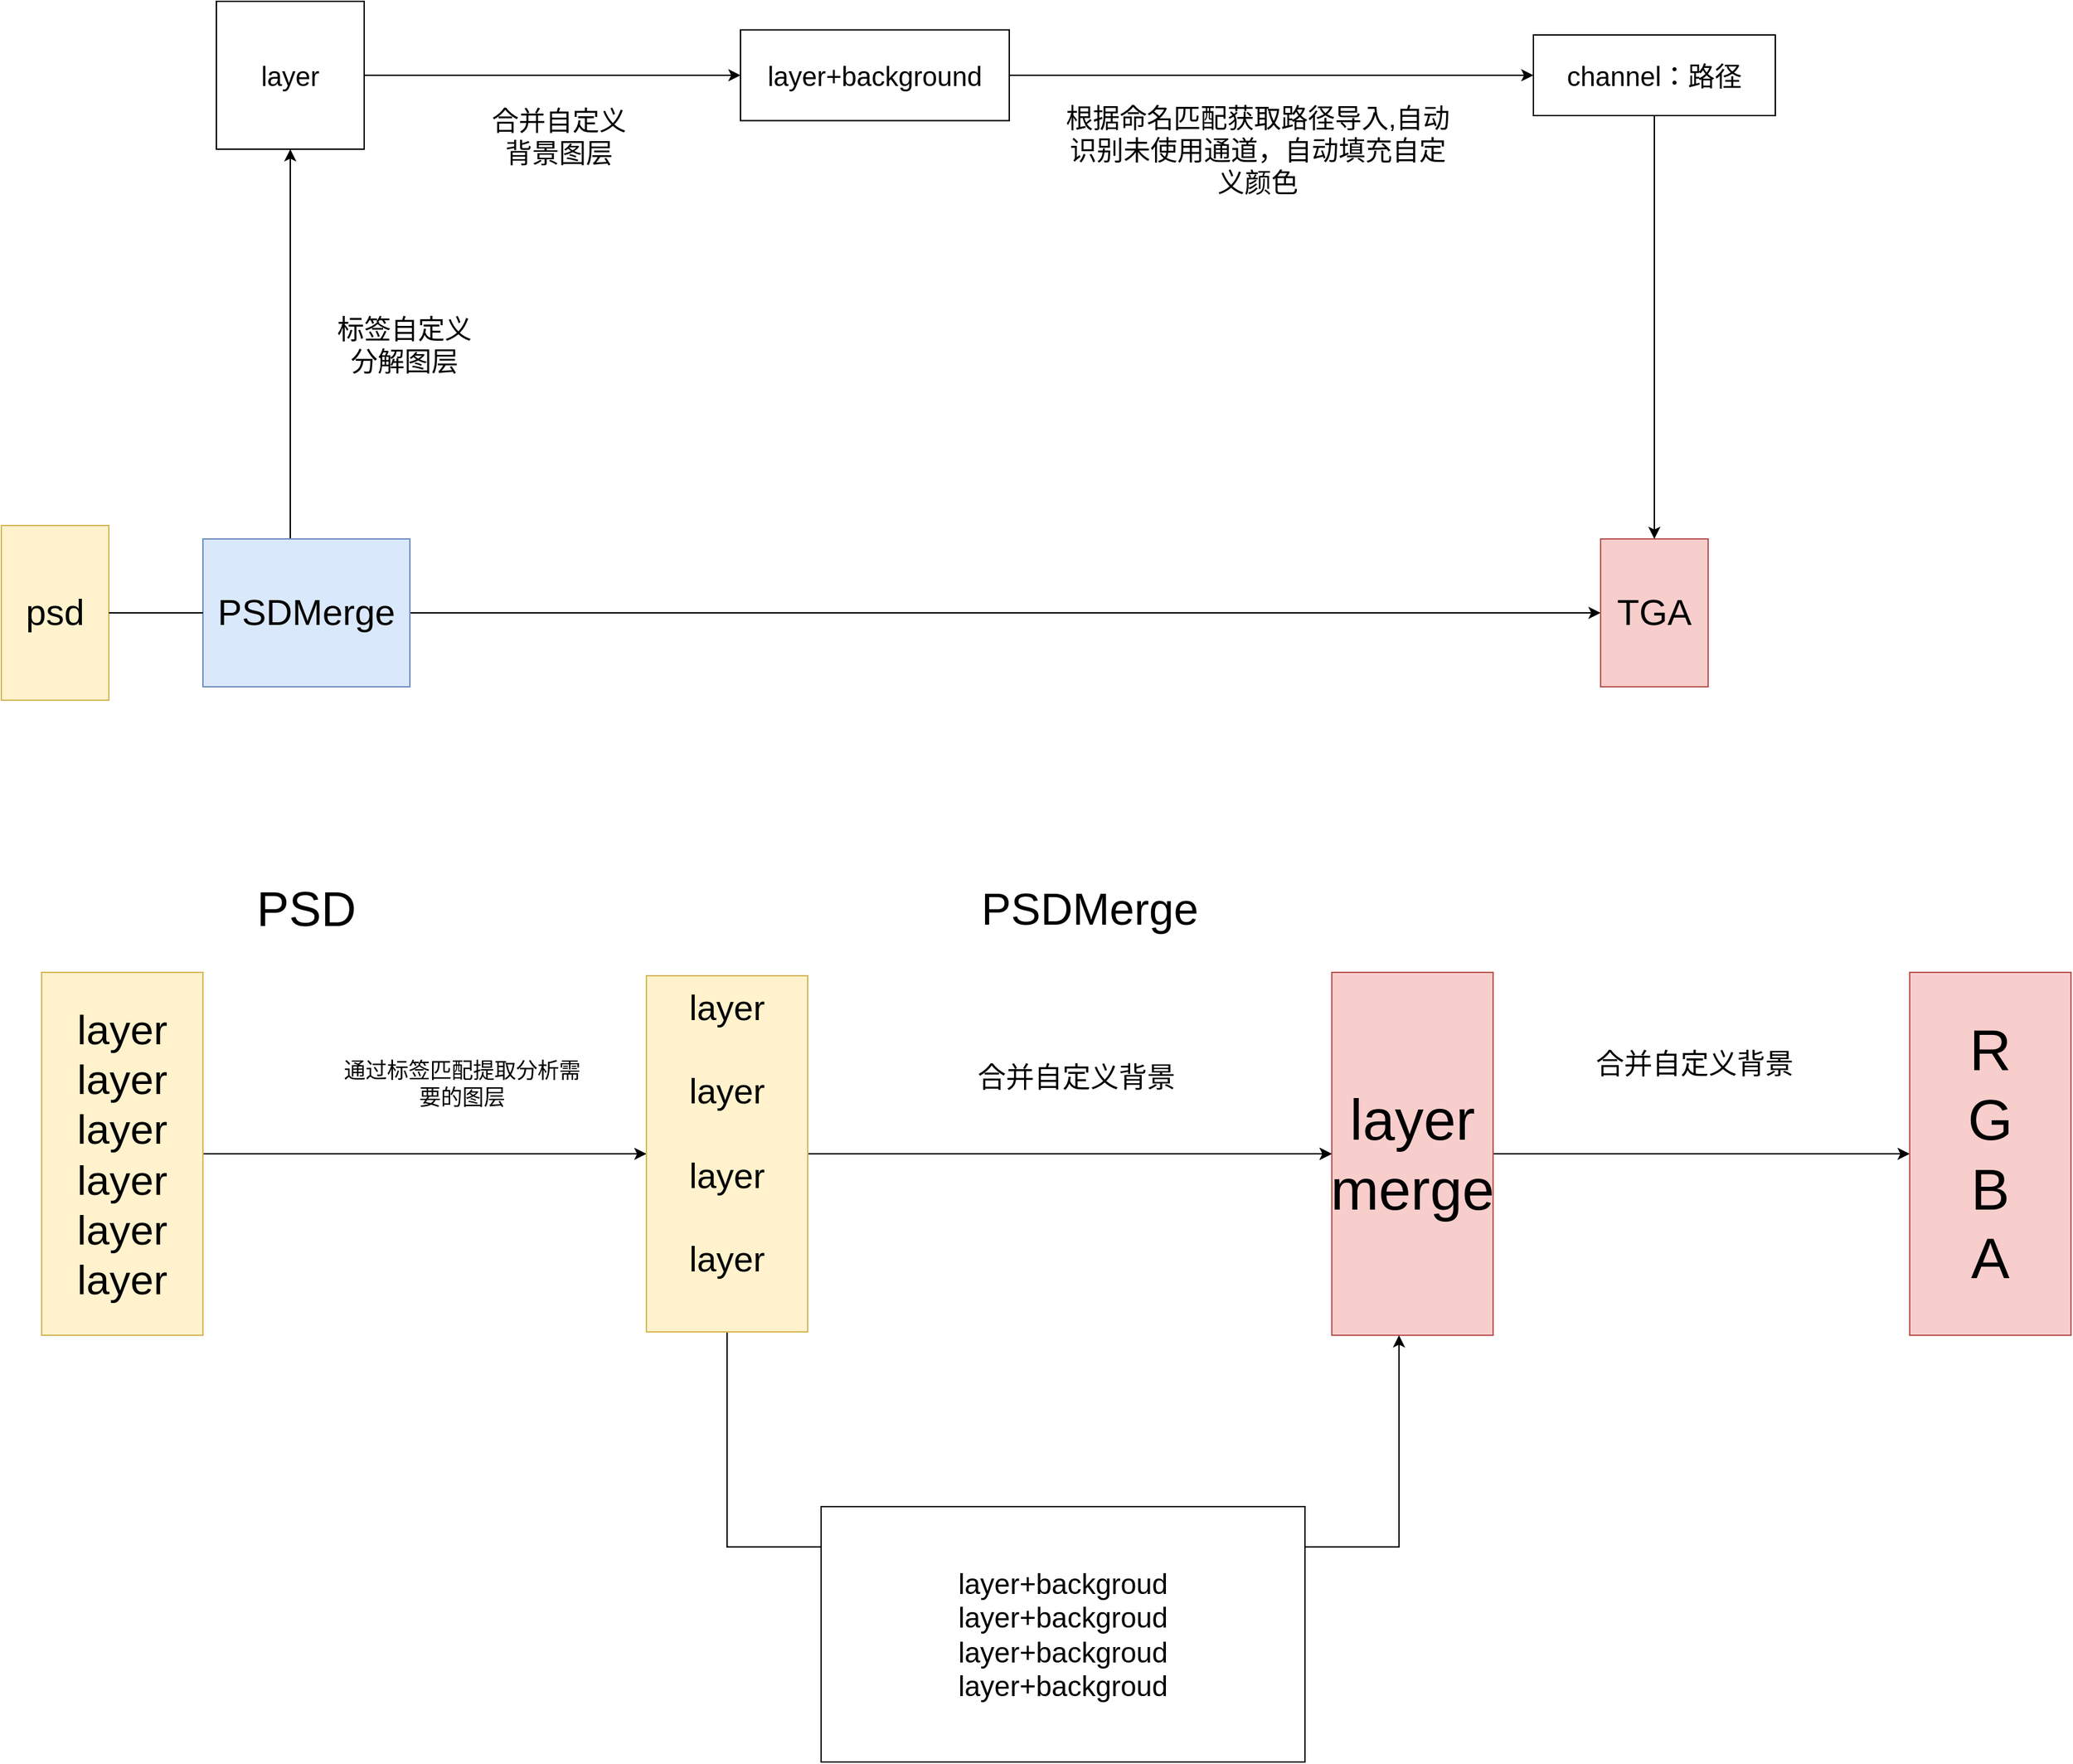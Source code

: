 <mxfile version="15.0.4" type="github">
  <diagram id="93_Bs8N4YodfvVKXteZS" name="Page-1">
    <mxGraphModel dx="2062" dy="2301" grid="1" gridSize="10" guides="1" tooltips="1" connect="1" arrows="1" fold="1" page="1" pageScale="1" pageWidth="827" pageHeight="1169" math="0" shadow="0">
      <root>
        <mxCell id="0" />
        <mxCell id="1" parent="0" />
        <mxCell id="5oufXFCGCwDxm2F9Dz2W-2" style="edgeStyle=orthogonalEdgeStyle;rounded=0;orthogonalLoop=1;jettySize=auto;html=1;fontSize=27;entryX=0;entryY=0.5;entryDx=0;entryDy=0;startArrow=none;" parent="1" source="hCK951nmDmDhMP2uMdvc-3" target="hCK951nmDmDhMP2uMdvc-1" edge="1">
          <mxGeometry relative="1" as="geometry">
            <mxPoint x="230" y="415" as="targetPoint" />
          </mxGeometry>
        </mxCell>
        <mxCell id="hCK951nmDmDhMP2uMdvc-7" style="edgeStyle=orthogonalEdgeStyle;rounded=0;orthogonalLoop=1;jettySize=auto;html=1;fontSize=20;" parent="1" source="5oufXFCGCwDxm2F9Dz2W-1" target="hCK951nmDmDhMP2uMdvc-6" edge="1">
          <mxGeometry relative="1" as="geometry" />
        </mxCell>
        <mxCell id="5oufXFCGCwDxm2F9Dz2W-1" value="psd" style="rounded=0;whiteSpace=wrap;html=1;fontSize=27;fillColor=#fff2cc;strokeColor=#d6b656;" parent="1" vertex="1">
          <mxGeometry x="10" y="340" width="80" height="130" as="geometry" />
        </mxCell>
        <mxCell id="hCK951nmDmDhMP2uMdvc-1" value="TGA" style="rounded=0;whiteSpace=wrap;html=1;fontSize=27;fillColor=#f8cecc;strokeColor=#b85450;" parent="1" vertex="1">
          <mxGeometry x="1200" y="350" width="80" height="110" as="geometry" />
        </mxCell>
        <mxCell id="hCK951nmDmDhMP2uMdvc-3" value="PSDMerge&lt;br&gt;" style="rounded=0;whiteSpace=wrap;html=1;fontSize=27;fillColor=#dae8fc;strokeColor=#6c8ebf;" parent="1" vertex="1">
          <mxGeometry x="160" y="350" width="154" height="110" as="geometry" />
        </mxCell>
        <mxCell id="hCK951nmDmDhMP2uMdvc-4" value="" style="edgeStyle=orthogonalEdgeStyle;rounded=0;orthogonalLoop=1;jettySize=auto;html=1;fontSize=27;entryX=0;entryY=0.5;entryDx=0;entryDy=0;endArrow=none;" parent="1" source="5oufXFCGCwDxm2F9Dz2W-1" target="hCK951nmDmDhMP2uMdvc-3" edge="1">
          <mxGeometry relative="1" as="geometry">
            <mxPoint x="690" y="415" as="targetPoint" />
            <mxPoint x="100" y="415" as="sourcePoint" />
          </mxGeometry>
        </mxCell>
        <mxCell id="hCK951nmDmDhMP2uMdvc-16" style="edgeStyle=orthogonalEdgeStyle;rounded=0;orthogonalLoop=1;jettySize=auto;html=1;exitX=1;exitY=0.5;exitDx=0;exitDy=0;fontSize=20;" parent="1" source="hCK951nmDmDhMP2uMdvc-6" target="hCK951nmDmDhMP2uMdvc-24" edge="1">
          <mxGeometry relative="1" as="geometry">
            <mxPoint x="520.0" y="45.034" as="targetPoint" />
          </mxGeometry>
        </mxCell>
        <mxCell id="hCK951nmDmDhMP2uMdvc-6" value="layer&lt;br style=&quot;font-size: 20px&quot;&gt;" style="whiteSpace=wrap;html=1;aspect=fixed;fontSize=20;" parent="1" vertex="1">
          <mxGeometry x="170" y="-50" width="110" height="110" as="geometry" />
        </mxCell>
        <mxCell id="hCK951nmDmDhMP2uMdvc-13" value="合并自定义背景图层" style="text;html=1;strokeColor=none;fillColor=none;align=center;verticalAlign=middle;whiteSpace=wrap;rounded=0;fontSize=20;" parent="1" vertex="1">
          <mxGeometry x="370" width="110" height="100" as="geometry" />
        </mxCell>
        <mxCell id="hCK951nmDmDhMP2uMdvc-28" style="edgeStyle=orthogonalEdgeStyle;rounded=0;orthogonalLoop=1;jettySize=auto;html=1;fontSize=20;" parent="1" source="hCK951nmDmDhMP2uMdvc-21" target="hCK951nmDmDhMP2uMdvc-1" edge="1">
          <mxGeometry relative="1" as="geometry" />
        </mxCell>
        <mxCell id="hCK951nmDmDhMP2uMdvc-21" value="channel：路径" style="rounded=0;whiteSpace=wrap;html=1;fontSize=20;" parent="1" vertex="1">
          <mxGeometry x="1150" y="-25" width="180" height="60" as="geometry" />
        </mxCell>
        <mxCell id="hCK951nmDmDhMP2uMdvc-25" style="edgeStyle=orthogonalEdgeStyle;rounded=0;orthogonalLoop=1;jettySize=auto;html=1;fontSize=20;" parent="1" source="hCK951nmDmDhMP2uMdvc-24" target="hCK951nmDmDhMP2uMdvc-21" edge="1">
          <mxGeometry relative="1" as="geometry" />
        </mxCell>
        <mxCell id="hCK951nmDmDhMP2uMdvc-24" value="layer+background&lt;br&gt;" style="rounded=0;whiteSpace=wrap;html=1;fontSize=20;" parent="1" vertex="1">
          <mxGeometry x="560" y="-28.75" width="200" height="67.5" as="geometry" />
        </mxCell>
        <mxCell id="hCK951nmDmDhMP2uMdvc-26" value="根据命名匹配获取路径导入,自动识别未使用通道，自动填充自定义颜色" style="text;html=1;strokeColor=none;fillColor=none;align=center;verticalAlign=middle;whiteSpace=wrap;rounded=0;fontSize=20;" parent="1" vertex="1">
          <mxGeometry x="800" y="50" width="290" height="20" as="geometry" />
        </mxCell>
        <mxCell id="hCK951nmDmDhMP2uMdvc-30" value="标签自定义分解图层" style="text;html=1;strokeColor=none;fillColor=none;align=center;verticalAlign=middle;whiteSpace=wrap;rounded=0;fontSize=20;" parent="1" vertex="1">
          <mxGeometry x="250" y="190" width="120" height="30" as="geometry" />
        </mxCell>
        <mxCell id="2wS1o5K88Iy_JDDgXGb9-7" value="&lt;font style=&quot;font-size: 36px&quot;&gt;PSD&lt;/font&gt;" style="text;html=1;strokeColor=none;fillColor=none;align=center;verticalAlign=middle;whiteSpace=wrap;rounded=0;" vertex="1" parent="1">
          <mxGeometry x="127" y="540" width="220" height="170" as="geometry" />
        </mxCell>
        <mxCell id="2wS1o5K88Iy_JDDgXGb9-11" style="edgeStyle=orthogonalEdgeStyle;rounded=0;orthogonalLoop=1;jettySize=auto;html=1;" edge="1" parent="1" source="2wS1o5K88Iy_JDDgXGb9-8" target="2wS1o5K88Iy_JDDgXGb9-9">
          <mxGeometry relative="1" as="geometry" />
        </mxCell>
        <mxCell id="2wS1o5K88Iy_JDDgXGb9-16" style="edgeStyle=orthogonalEdgeStyle;rounded=0;orthogonalLoop=1;jettySize=auto;html=1;fontSize=16;" edge="1" parent="1" source="2wS1o5K88Iy_JDDgXGb9-8" target="2wS1o5K88Iy_JDDgXGb9-15">
          <mxGeometry relative="1" as="geometry" />
        </mxCell>
        <mxCell id="2wS1o5K88Iy_JDDgXGb9-8" value="&lt;font style=&quot;font-size: 31px&quot;&gt;layer&lt;br&gt;layer&lt;br&gt;layer&lt;br&gt;layer&lt;br&gt;layer&lt;br&gt;layer&lt;br&gt;&lt;/font&gt;" style="rounded=0;whiteSpace=wrap;html=1;fillColor=#fff2cc;strokeColor=#d6b656;" vertex="1" parent="1">
          <mxGeometry x="40" y="672.5" width="120" height="270" as="geometry" />
        </mxCell>
        <mxCell id="2wS1o5K88Iy_JDDgXGb9-14" style="edgeStyle=orthogonalEdgeStyle;rounded=0;orthogonalLoop=1;jettySize=auto;html=1;fontSize=16;" edge="1" parent="1" source="2wS1o5K88Iy_JDDgXGb9-9" target="2wS1o5K88Iy_JDDgXGb9-13">
          <mxGeometry relative="1" as="geometry" />
        </mxCell>
        <mxCell id="2wS1o5K88Iy_JDDgXGb9-9" value="&lt;span style=&quot;font-size: 43px&quot;&gt;layer merge&lt;/span&gt;" style="rounded=0;whiteSpace=wrap;html=1;fillColor=#f8cecc;strokeColor=#b85450;" vertex="1" parent="1">
          <mxGeometry x="1000" y="672.5" width="120" height="270" as="geometry" />
        </mxCell>
        <mxCell id="2wS1o5K88Iy_JDDgXGb9-10" value="&lt;font style=&quot;font-size: 33px&quot;&gt;PSDMerge&lt;br&gt;&lt;br&gt;&lt;/font&gt;" style="text;html=1;strokeColor=none;fillColor=none;align=center;verticalAlign=middle;whiteSpace=wrap;rounded=0;" vertex="1" parent="1">
          <mxGeometry x="710" y="560" width="220" height="170" as="geometry" />
        </mxCell>
        <mxCell id="2wS1o5K88Iy_JDDgXGb9-12" value="通过标签匹配提取分析需要的图层&lt;br style=&quot;font-size: 16px;&quot;&gt;" style="text;html=1;strokeColor=none;fillColor=none;align=center;verticalAlign=middle;whiteSpace=wrap;rounded=0;fontSize=16;" vertex="1" parent="1">
          <mxGeometry x="260" y="700" width="186" height="110" as="geometry" />
        </mxCell>
        <mxCell id="2wS1o5K88Iy_JDDgXGb9-13" value="&lt;font style=&quot;font-size: 43px&quot;&gt;R&lt;br&gt;G&lt;br&gt;B&lt;br&gt;A&lt;/font&gt;" style="rounded=0;whiteSpace=wrap;html=1;fillColor=#f8cecc;strokeColor=#b85450;" vertex="1" parent="1">
          <mxGeometry x="1430" y="672.5" width="120" height="270" as="geometry" />
        </mxCell>
        <mxCell id="2wS1o5K88Iy_JDDgXGb9-17" style="edgeStyle=orthogonalEdgeStyle;rounded=0;orthogonalLoop=1;jettySize=auto;html=1;fontSize=16;" edge="1" parent="1" source="2wS1o5K88Iy_JDDgXGb9-15" target="2wS1o5K88Iy_JDDgXGb9-9">
          <mxGeometry relative="1" as="geometry" />
        </mxCell>
        <mxCell id="2wS1o5K88Iy_JDDgXGb9-19" style="edgeStyle=orthogonalEdgeStyle;rounded=0;orthogonalLoop=1;jettySize=auto;html=1;fontSize=21;" edge="1" parent="1" source="2wS1o5K88Iy_JDDgXGb9-15" target="2wS1o5K88Iy_JDDgXGb9-9">
          <mxGeometry relative="1" as="geometry">
            <mxPoint x="1050" y="1100" as="targetPoint" />
            <Array as="points">
              <mxPoint x="550" y="1100" />
              <mxPoint x="1050" y="1100" />
            </Array>
          </mxGeometry>
        </mxCell>
        <mxCell id="2wS1o5K88Iy_JDDgXGb9-15" value="&lt;font style=&quot;font-size: 26px&quot;&gt;layer&lt;br&gt;&lt;br&gt;layer&lt;br&gt;&lt;br&gt;layer&lt;br&gt;&lt;br&gt;layer&lt;br&gt;&lt;br&gt;&lt;/font&gt;" style="rounded=0;whiteSpace=wrap;html=1;fillColor=#fff2cc;strokeColor=#d6b656;" vertex="1" parent="1">
          <mxGeometry x="490" y="675" width="120" height="265" as="geometry" />
        </mxCell>
        <mxCell id="2wS1o5K88Iy_JDDgXGb9-18" value="合并自定义背景" style="text;html=1;strokeColor=none;fillColor=none;align=center;verticalAlign=middle;whiteSpace=wrap;rounded=0;fontSize=21;" vertex="1" parent="1">
          <mxGeometry x="710" y="720" width="200" height="60" as="geometry" />
        </mxCell>
        <mxCell id="2wS1o5K88Iy_JDDgXGb9-21" value="layer+backgroud&lt;br&gt;layer+backgroud&lt;br&gt;layer+backgroud&lt;br&gt;layer+backgroud" style="rounded=0;whiteSpace=wrap;html=1;fontSize=21;" vertex="1" parent="1">
          <mxGeometry x="620" y="1070" width="360" height="190" as="geometry" />
        </mxCell>
        <mxCell id="2wS1o5K88Iy_JDDgXGb9-25" value="合并自定义背景" style="text;html=1;strokeColor=none;fillColor=none;align=center;verticalAlign=middle;whiteSpace=wrap;rounded=0;fontSize=21;" vertex="1" parent="1">
          <mxGeometry x="1170" y="710" width="200" height="60" as="geometry" />
        </mxCell>
      </root>
    </mxGraphModel>
  </diagram>
</mxfile>
